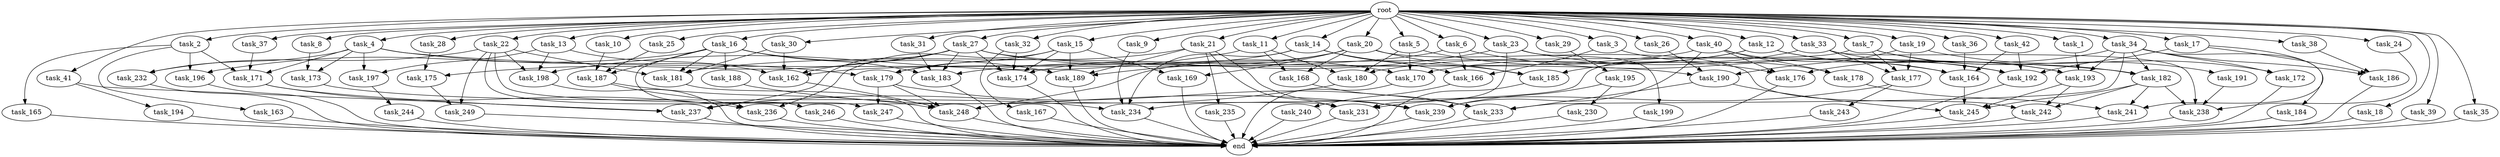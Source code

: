 digraph G {
  task_171 [size="944892805.120000"];
  task_32 [size="1.024000"];
  task_191 [size="214748364.800000"];
  task_28 [size="1.024000"];
  task_247 [size="627065225.216000"];
  task_181 [size="1486058684.416000"];
  task_27 [size="1.024000"];
  task_198 [size="979252543.488000"];
  task_4 [size="1.024000"];
  task_2 [size="1.024000"];
  task_13 [size="1.024000"];
  task_182 [size="944892805.120000"];
  task_186 [size="1039382085.632000"];
  task_41 [size="1.024000"];
  task_177 [size="1219770712.064000"];
  task_168 [size="635655159.808000"];
  task_245 [size="1073741824.000000"];
  task_6 [size="1.024000"];
  task_9 [size="1.024000"];
  task_175 [size="627065225.216000"];
  task_189 [size="1735166787.584000"];
  task_188 [size="309237645.312000"];
  task_164 [size="1872605741.056000"];
  task_231 [size="1546188226.560000"];
  task_183 [size="1795296329.728000"];
  task_242 [size="1151051235.328000"];
  task_234 [size="704374636.544000"];
  task_36 [size="1.024000"];
  task_16 [size="1.024000"];
  task_185 [size="764504178.688000"];
  task_249 [size="764504178.688000"];
  task_243 [size="137438953.472000"];
  task_40 [size="1.024000"];
  task_170 [size="970662608.896000"];
  task_15 [size="1.024000"];
  task_10 [size="1.024000"];
  task_29 [size="1.024000"];
  task_199 [size="549755813.888000"];
  task_240 [size="695784701.952000"];
  task_162 [size="1262720385.024000"];
  task_235 [size="309237645.312000"];
  task_167 [size="309237645.312000"];
  task_190 [size="807453851.648000"];
  task_237 [size="1116691496.960000"];
  task_26 [size="1.024000"];
  task_25 [size="1.024000"];
  task_31 [size="1.024000"];
  end [size="0.000000"];
  task_169 [size="1116691496.960000"];
  task_192 [size="1864015806.464000"];
  task_14 [size="1.024000"];
  task_180 [size="1108101562.368000"];
  task_18 [size="1.024000"];
  task_12 [size="1.024000"];
  task_230 [size="137438953.472000"];
  task_33 [size="1.024000"];
  task_238 [size="1340029796.352000"];
  task_197 [size="249108103.168000"];
  task_241 [size="206158430.208000"];
  task_173 [size="455266533.376000"];
  task_236 [size="807453851.648000"];
  task_246 [size="309237645.312000"];
  task_184 [size="695784701.952000"];
  task_174 [size="1116691496.960000"];
  task_21 [size="1.024000"];
  task_37 [size="1.024000"];
  task_244 [size="34359738.368000"];
  task_196 [size="523986010.112000"];
  task_187 [size="755914244.096000"];
  task_23 [size="1.024000"];
  task_176 [size="807453851.648000"];
  root [size="0.000000"];
  task_5 [size="1.024000"];
  task_195 [size="77309411.328000"];
  task_193 [size="2413771620.352000"];
  task_11 [size="1.024000"];
  task_194 [size="309237645.312000"];
  task_19 [size="1.024000"];
  task_179 [size="1039382085.632000"];
  task_3 [size="1.024000"];
  task_166 [size="1005022347.264000"];
  task_239 [size="833223655.424000"];
  task_39 [size="1.024000"];
  task_232 [size="584115552.256000"];
  task_22 [size="1.024000"];
  task_165 [size="214748364.800000"];
  task_7 [size="1.024000"];
  task_34 [size="1.024000"];
  task_233 [size="1632087572.480000"];
  task_17 [size="1.024000"];
  task_248 [size="1434519076.864000"];
  task_20 [size="1.024000"];
  task_178 [size="627065225.216000"];
  task_1 [size="1.024000"];
  task_42 [size="1.024000"];
  task_172 [size="1391569403.904000"];
  task_35 [size="1.024000"];
  task_163 [size="214748364.800000"];
  task_30 [size="1.024000"];
  task_38 [size="1.024000"];
  task_24 [size="1.024000"];
  task_8 [size="1.024000"];

  task_171 -> task_237 [size="33554432.000000"];
  task_171 -> task_236 [size="33554432.000000"];
  task_32 -> task_167 [size="301989888.000000"];
  task_32 -> task_174 [size="301989888.000000"];
  task_191 -> task_238 [size="134217728.000000"];
  task_28 -> task_175 [size="536870912.000000"];
  task_247 -> end [size="1.000000"];
  task_181 -> end [size="1.000000"];
  task_27 -> task_162 [size="75497472.000000"];
  task_27 -> task_190 [size="75497472.000000"];
  task_27 -> task_175 [size="75497472.000000"];
  task_27 -> task_183 [size="75497472.000000"];
  task_27 -> task_237 [size="75497472.000000"];
  task_27 -> task_170 [size="75497472.000000"];
  task_27 -> task_174 [size="75497472.000000"];
  task_198 -> end [size="1.000000"];
  task_4 -> task_182 [size="33554432.000000"];
  task_4 -> task_197 [size="33554432.000000"];
  task_4 -> task_171 [size="33554432.000000"];
  task_4 -> task_232 [size="33554432.000000"];
  task_4 -> task_173 [size="33554432.000000"];
  task_4 -> task_179 [size="33554432.000000"];
  task_2 -> task_163 [size="209715200.000000"];
  task_2 -> task_165 [size="209715200.000000"];
  task_2 -> task_171 [size="209715200.000000"];
  task_2 -> task_196 [size="209715200.000000"];
  task_13 -> task_198 [size="209715200.000000"];
  task_13 -> task_162 [size="209715200.000000"];
  task_13 -> task_197 [size="209715200.000000"];
  task_182 -> task_238 [size="33554432.000000"];
  task_182 -> task_242 [size="33554432.000000"];
  task_182 -> task_241 [size="33554432.000000"];
  task_182 -> task_245 [size="33554432.000000"];
  task_186 -> end [size="1.000000"];
  task_41 -> task_194 [size="301989888.000000"];
  task_41 -> task_237 [size="301989888.000000"];
  task_177 -> task_243 [size="134217728.000000"];
  task_177 -> task_231 [size="134217728.000000"];
  task_168 -> task_233 [size="536870912.000000"];
  task_245 -> end [size="1.000000"];
  task_6 -> task_192 [size="411041792.000000"];
  task_6 -> task_162 [size="411041792.000000"];
  task_6 -> task_166 [size="411041792.000000"];
  task_9 -> task_234 [size="411041792.000000"];
  task_175 -> task_249 [size="209715200.000000"];
  task_189 -> end [size="1.000000"];
  task_188 -> task_239 [size="301989888.000000"];
  task_164 -> task_245 [size="33554432.000000"];
  task_231 -> end [size="1.000000"];
  task_183 -> end [size="1.000000"];
  task_242 -> end [size="1.000000"];
  task_234 -> end [size="1.000000"];
  task_36 -> task_164 [size="679477248.000000"];
  task_16 -> task_187 [size="301989888.000000"];
  task_16 -> task_189 [size="301989888.000000"];
  task_16 -> task_246 [size="301989888.000000"];
  task_16 -> task_183 [size="301989888.000000"];
  task_16 -> task_181 [size="301989888.000000"];
  task_16 -> task_188 [size="301989888.000000"];
  task_16 -> task_196 [size="301989888.000000"];
  task_185 -> end [size="1.000000"];
  task_249 -> end [size="1.000000"];
  task_243 -> end [size="1.000000"];
  task_40 -> task_164 [size="75497472.000000"];
  task_40 -> task_176 [size="75497472.000000"];
  task_40 -> task_181 [size="75497472.000000"];
  task_40 -> task_178 [size="75497472.000000"];
  task_40 -> task_239 [size="75497472.000000"];
  task_170 -> end [size="1.000000"];
  task_15 -> task_169 [size="679477248.000000"];
  task_15 -> task_189 [size="679477248.000000"];
  task_15 -> task_179 [size="679477248.000000"];
  task_15 -> task_174 [size="679477248.000000"];
  task_15 -> task_236 [size="679477248.000000"];
  task_10 -> task_187 [size="301989888.000000"];
  task_29 -> task_195 [size="75497472.000000"];
  task_199 -> end [size="1.000000"];
  task_240 -> end [size="1.000000"];
  task_162 -> task_248 [size="838860800.000000"];
  task_235 -> end [size="1.000000"];
  task_167 -> end [size="1.000000"];
  task_190 -> task_245 [size="301989888.000000"];
  task_190 -> task_233 [size="301989888.000000"];
  task_237 -> end [size="1.000000"];
  task_26 -> task_190 [size="33554432.000000"];
  task_25 -> task_187 [size="134217728.000000"];
  task_31 -> task_183 [size="838860800.000000"];
  task_169 -> end [size="1.000000"];
  task_192 -> end [size="1.000000"];
  task_14 -> task_185 [size="33554432.000000"];
  task_14 -> task_166 [size="33554432.000000"];
  task_14 -> task_174 [size="33554432.000000"];
  task_14 -> task_234 [size="33554432.000000"];
  task_180 -> task_237 [size="679477248.000000"];
  task_18 -> end [size="1.000000"];
  task_12 -> task_192 [size="838860800.000000"];
  task_12 -> task_193 [size="838860800.000000"];
  task_12 -> task_180 [size="838860800.000000"];
  task_12 -> task_170 [size="838860800.000000"];
  task_230 -> end [size="1.000000"];
  task_33 -> task_185 [size="301989888.000000"];
  task_33 -> task_193 [size="301989888.000000"];
  task_33 -> task_238 [size="301989888.000000"];
  task_33 -> task_177 [size="301989888.000000"];
  task_238 -> end [size="1.000000"];
  task_197 -> task_244 [size="33554432.000000"];
  task_241 -> end [size="1.000000"];
  task_173 -> task_234 [size="33554432.000000"];
  task_236 -> end [size="1.000000"];
  task_246 -> end [size="1.000000"];
  task_184 -> end [size="1.000000"];
  task_174 -> end [size="1.000000"];
  task_21 -> task_189 [size="301989888.000000"];
  task_21 -> task_235 [size="301989888.000000"];
  task_21 -> task_231 [size="301989888.000000"];
  task_21 -> task_179 [size="301989888.000000"];
  task_21 -> task_239 [size="301989888.000000"];
  task_37 -> task_171 [size="679477248.000000"];
  task_244 -> end [size="1.000000"];
  task_196 -> end [size="1.000000"];
  task_187 -> task_248 [size="75497472.000000"];
  task_187 -> task_236 [size="75497472.000000"];
  task_23 -> task_231 [size="536870912.000000"];
  task_23 -> task_199 [size="536870912.000000"];
  task_23 -> task_164 [size="536870912.000000"];
  task_23 -> task_183 [size="536870912.000000"];
  task_176 -> end [size="1.000000"];
  root -> task_12 [size="1.000000"];
  root -> task_36 [size="1.000000"];
  root -> task_16 [size="1.000000"];
  root -> task_9 [size="1.000000"];
  root -> task_39 [size="1.000000"];
  root -> task_11 [size="1.000000"];
  root -> task_22 [size="1.000000"];
  root -> task_7 [size="1.000000"];
  root -> task_33 [size="1.000000"];
  root -> task_28 [size="1.000000"];
  root -> task_4 [size="1.000000"];
  root -> task_34 [size="1.000000"];
  root -> task_2 [size="1.000000"];
  root -> task_15 [size="1.000000"];
  root -> task_10 [size="1.000000"];
  root -> task_29 [size="1.000000"];
  root -> task_21 [size="1.000000"];
  root -> task_17 [size="1.000000"];
  root -> task_18 [size="1.000000"];
  root -> task_41 [size="1.000000"];
  root -> task_20 [size="1.000000"];
  root -> task_23 [size="1.000000"];
  root -> task_42 [size="1.000000"];
  root -> task_6 [size="1.000000"];
  root -> task_32 [size="1.000000"];
  root -> task_5 [size="1.000000"];
  root -> task_37 [size="1.000000"];
  root -> task_26 [size="1.000000"];
  root -> task_25 [size="1.000000"];
  root -> task_31 [size="1.000000"];
  root -> task_35 [size="1.000000"];
  root -> task_13 [size="1.000000"];
  root -> task_30 [size="1.000000"];
  root -> task_19 [size="1.000000"];
  root -> task_1 [size="1.000000"];
  root -> task_40 [size="1.000000"];
  root -> task_38 [size="1.000000"];
  root -> task_24 [size="1.000000"];
  root -> task_3 [size="1.000000"];
  root -> task_8 [size="1.000000"];
  root -> task_27 [size="1.000000"];
  root -> task_14 [size="1.000000"];
  task_5 -> task_176 [size="33554432.000000"];
  task_5 -> task_180 [size="33554432.000000"];
  task_5 -> task_170 [size="33554432.000000"];
  task_195 -> task_230 [size="134217728.000000"];
  task_195 -> task_239 [size="134217728.000000"];
  task_193 -> task_242 [size="679477248.000000"];
  task_193 -> task_245 [size="679477248.000000"];
  task_11 -> task_168 [size="209715200.000000"];
  task_11 -> task_180 [size="209715200.000000"];
  task_11 -> task_198 [size="209715200.000000"];
  task_194 -> end [size="1.000000"];
  task_19 -> task_177 [size="679477248.000000"];
  task_19 -> task_172 [size="679477248.000000"];
  task_19 -> task_190 [size="679477248.000000"];
  task_179 -> task_247 [size="75497472.000000"];
  task_179 -> task_233 [size="75497472.000000"];
  task_179 -> task_248 [size="75497472.000000"];
  task_3 -> task_166 [size="536870912.000000"];
  task_3 -> task_178 [size="536870912.000000"];
  task_166 -> task_240 [size="679477248.000000"];
  task_239 -> end [size="1.000000"];
  task_39 -> end [size="1.000000"];
  task_232 -> end [size="1.000000"];
  task_22 -> task_231 [size="536870912.000000"];
  task_22 -> task_249 [size="536870912.000000"];
  task_22 -> task_232 [size="536870912.000000"];
  task_22 -> task_247 [size="536870912.000000"];
  task_22 -> task_198 [size="536870912.000000"];
  task_22 -> task_181 [size="536870912.000000"];
  task_165 -> end [size="1.000000"];
  task_7 -> task_191 [size="209715200.000000"];
  task_7 -> task_182 [size="209715200.000000"];
  task_7 -> task_234 [size="209715200.000000"];
  task_7 -> task_177 [size="209715200.000000"];
  task_34 -> task_176 [size="679477248.000000"];
  task_34 -> task_182 [size="679477248.000000"];
  task_34 -> task_193 [size="679477248.000000"];
  task_34 -> task_184 [size="679477248.000000"];
  task_34 -> task_186 [size="679477248.000000"];
  task_34 -> task_172 [size="679477248.000000"];
  task_34 -> task_233 [size="679477248.000000"];
  task_233 -> end [size="1.000000"];
  task_17 -> task_192 [size="33554432.000000"];
  task_17 -> task_186 [size="33554432.000000"];
  task_17 -> task_241 [size="33554432.000000"];
  task_248 -> end [size="1.000000"];
  task_20 -> task_189 [size="411041792.000000"];
  task_20 -> task_185 [size="411041792.000000"];
  task_20 -> task_169 [size="411041792.000000"];
  task_20 -> task_242 [size="411041792.000000"];
  task_20 -> task_248 [size="411041792.000000"];
  task_20 -> task_168 [size="411041792.000000"];
  task_178 -> task_241 [size="134217728.000000"];
  task_1 -> task_193 [size="536870912.000000"];
  task_42 -> task_192 [size="536870912.000000"];
  task_42 -> task_164 [size="536870912.000000"];
  task_172 -> end [size="1.000000"];
  task_35 -> end [size="1.000000"];
  task_163 -> end [size="1.000000"];
  task_30 -> task_162 [size="536870912.000000"];
  task_30 -> task_181 [size="536870912.000000"];
  task_38 -> task_186 [size="301989888.000000"];
  task_24 -> task_238 [size="838860800.000000"];
  task_8 -> task_173 [size="411041792.000000"];
}
